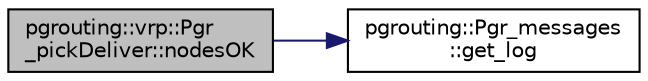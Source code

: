 digraph "pgrouting::vrp::Pgr_pickDeliver::nodesOK"
{
  edge [fontname="Helvetica",fontsize="10",labelfontname="Helvetica",labelfontsize="10"];
  node [fontname="Helvetica",fontsize="10",shape=record];
  rankdir="LR";
  Node1 [label="pgrouting::vrp::Pgr\l_pickDeliver::nodesOK",height=0.2,width=0.4,color="black", fillcolor="grey75", style="filled", fontcolor="black"];
  Node1 -> Node2 [color="midnightblue",fontsize="10",style="solid",fontname="Helvetica"];
  Node2 [label="pgrouting::Pgr_messages\l::get_log",height=0.2,width=0.4,color="black", fillcolor="white", style="filled",URL="$classpgrouting_1_1Pgr__messages.html#ab95afb74f6165ef76d6caf7415b378c6",tooltip="get_log "];
}
